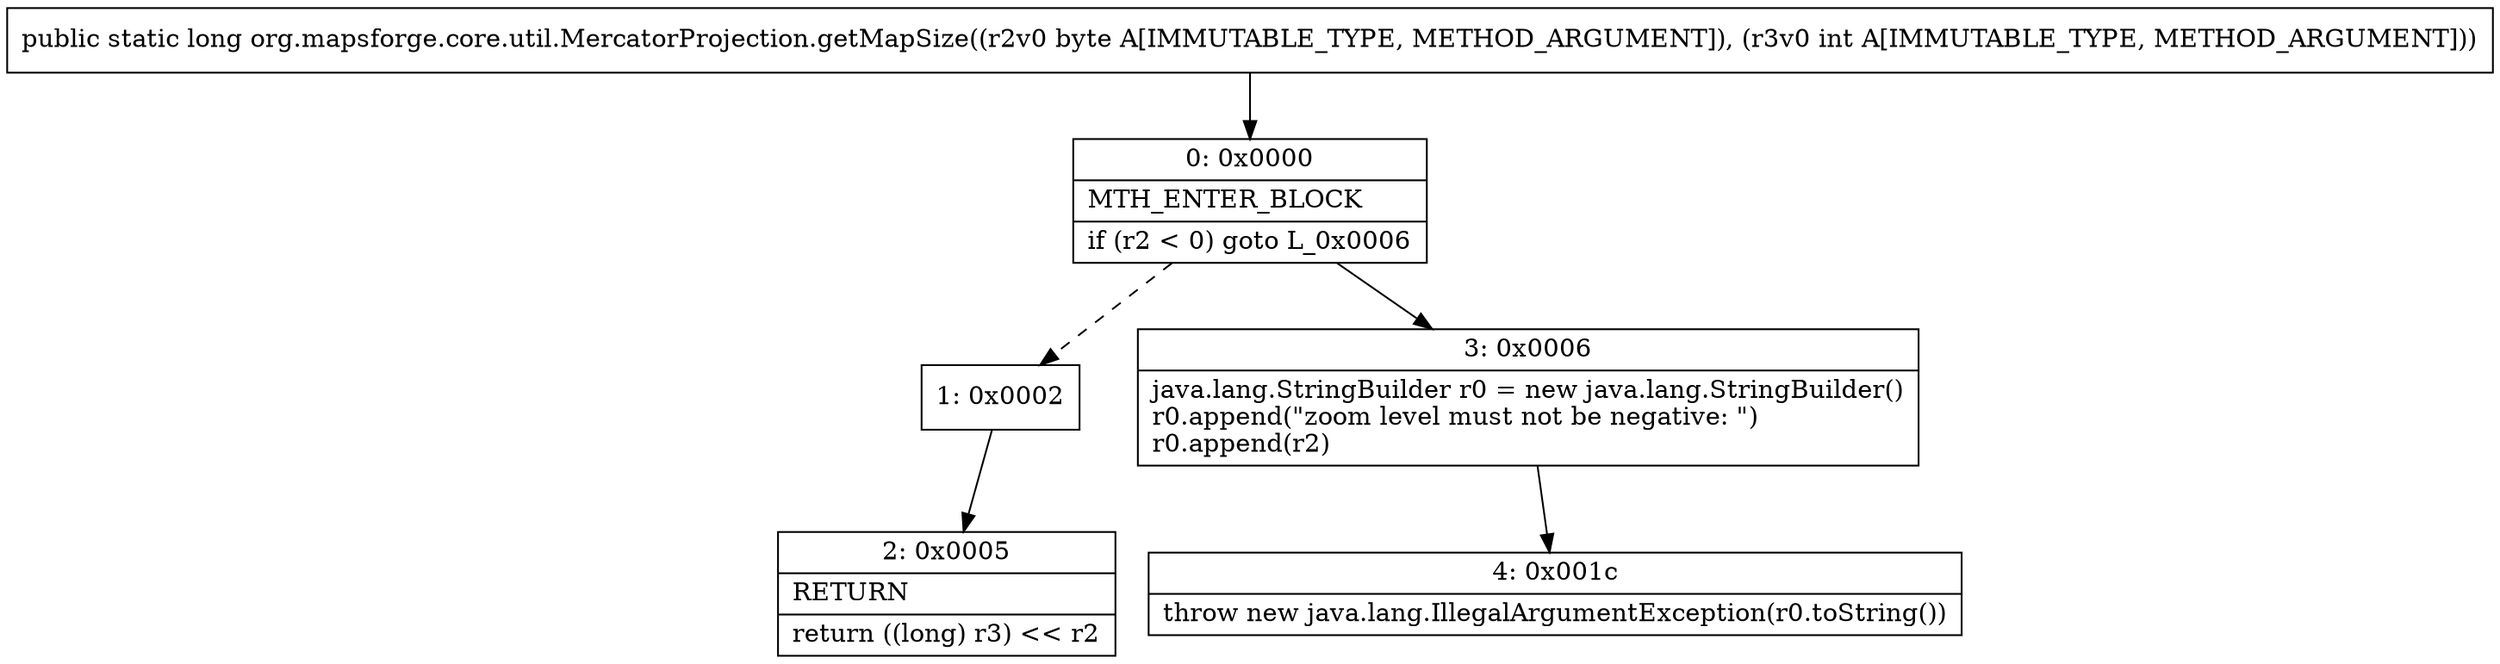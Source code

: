 digraph "CFG fororg.mapsforge.core.util.MercatorProjection.getMapSize(BI)J" {
Node_0 [shape=record,label="{0\:\ 0x0000|MTH_ENTER_BLOCK\l|if (r2 \< 0) goto L_0x0006\l}"];
Node_1 [shape=record,label="{1\:\ 0x0002}"];
Node_2 [shape=record,label="{2\:\ 0x0005|RETURN\l|return ((long) r3) \<\< r2\l}"];
Node_3 [shape=record,label="{3\:\ 0x0006|java.lang.StringBuilder r0 = new java.lang.StringBuilder()\lr0.append(\"zoom level must not be negative: \")\lr0.append(r2)\l}"];
Node_4 [shape=record,label="{4\:\ 0x001c|throw new java.lang.IllegalArgumentException(r0.toString())\l}"];
MethodNode[shape=record,label="{public static long org.mapsforge.core.util.MercatorProjection.getMapSize((r2v0 byte A[IMMUTABLE_TYPE, METHOD_ARGUMENT]), (r3v0 int A[IMMUTABLE_TYPE, METHOD_ARGUMENT])) }"];
MethodNode -> Node_0;
Node_0 -> Node_1[style=dashed];
Node_0 -> Node_3;
Node_1 -> Node_2;
Node_3 -> Node_4;
}

